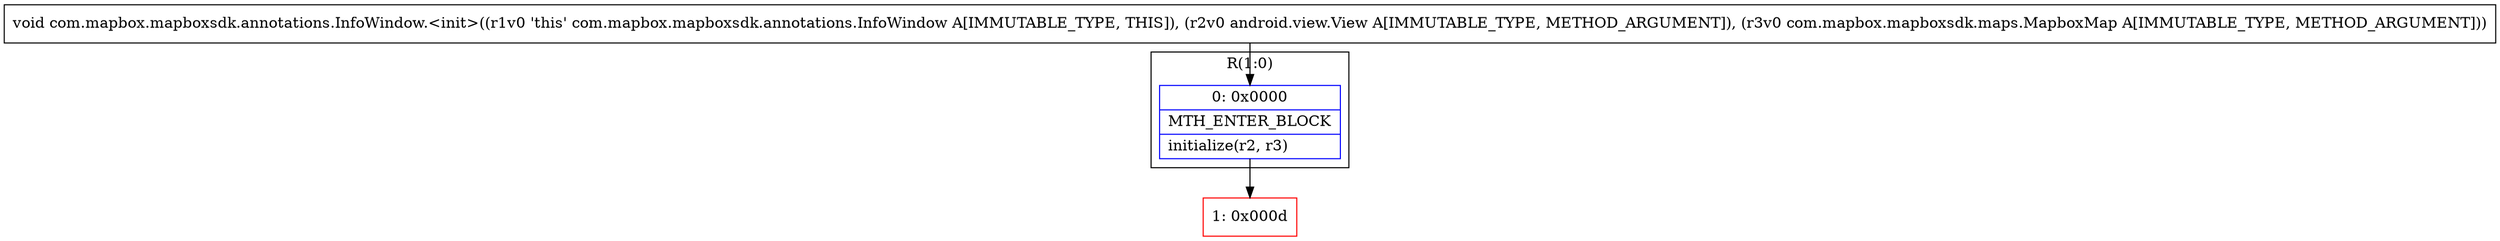 digraph "CFG forcom.mapbox.mapboxsdk.annotations.InfoWindow.\<init\>(Landroid\/view\/View;Lcom\/mapbox\/mapboxsdk\/maps\/MapboxMap;)V" {
subgraph cluster_Region_1528387132 {
label = "R(1:0)";
node [shape=record,color=blue];
Node_0 [shape=record,label="{0\:\ 0x0000|MTH_ENTER_BLOCK\l|initialize(r2, r3)\l}"];
}
Node_1 [shape=record,color=red,label="{1\:\ 0x000d}"];
MethodNode[shape=record,label="{void com.mapbox.mapboxsdk.annotations.InfoWindow.\<init\>((r1v0 'this' com.mapbox.mapboxsdk.annotations.InfoWindow A[IMMUTABLE_TYPE, THIS]), (r2v0 android.view.View A[IMMUTABLE_TYPE, METHOD_ARGUMENT]), (r3v0 com.mapbox.mapboxsdk.maps.MapboxMap A[IMMUTABLE_TYPE, METHOD_ARGUMENT])) }"];
MethodNode -> Node_0;
Node_0 -> Node_1;
}

